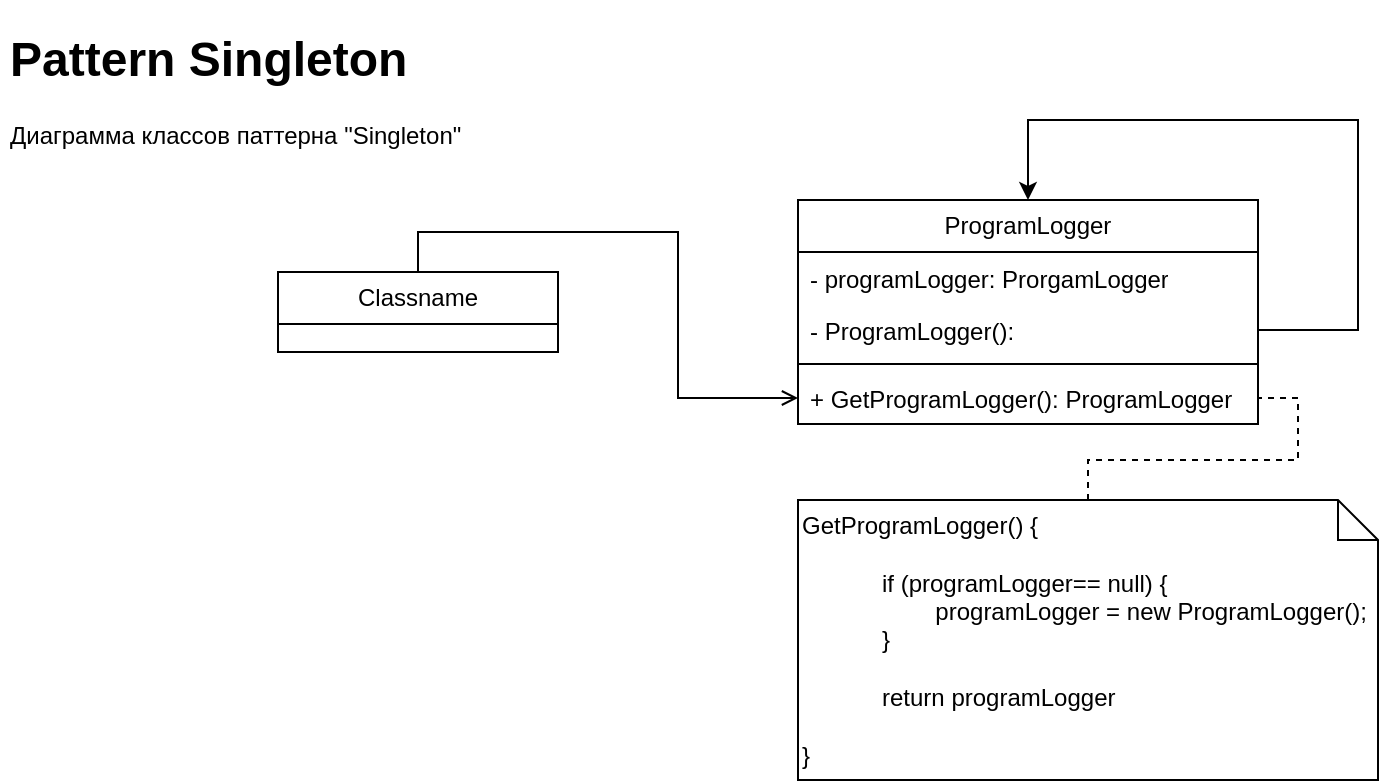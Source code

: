 <mxfile version="21.6.8" type="device">
  <diagram name="Страница — 1" id="yRHojEWgPjDxTX8DEZwJ">
    <mxGraphModel dx="1418" dy="820" grid="1" gridSize="10" guides="1" tooltips="1" connect="1" arrows="1" fold="1" page="1" pageScale="1" pageWidth="827" pageHeight="1169" math="0" shadow="0">
      <root>
        <mxCell id="0" />
        <mxCell id="1" parent="0" />
        <mxCell id="8eN5RJChwi3l4GBF4wn_-1" value="&lt;h1&gt;Pattern Singleton&lt;/h1&gt;&lt;p&gt;Диаграмма классов паттерна &quot;Singleton&quot;&lt;/p&gt;" style="text;html=1;strokeColor=none;fillColor=none;spacing=5;spacingTop=-20;whiteSpace=wrap;overflow=hidden;rounded=0;" vertex="1" parent="1">
          <mxGeometry y="10" width="270" height="120" as="geometry" />
        </mxCell>
        <mxCell id="8eN5RJChwi3l4GBF4wn_-2" value="ProgramLogger" style="swimlane;fontStyle=0;childLayout=stackLayout;horizontal=1;startSize=26;fillColor=none;horizontalStack=0;resizeParent=1;resizeParentMax=0;resizeLast=0;collapsible=1;marginBottom=0;whiteSpace=wrap;html=1;" vertex="1" parent="1">
          <mxGeometry x="399" y="100" width="230" height="112" as="geometry" />
        </mxCell>
        <mxCell id="8eN5RJChwi3l4GBF4wn_-3" value="- programLogger: ProrgamLogger" style="text;strokeColor=none;fillColor=none;align=left;verticalAlign=top;spacingLeft=4;spacingRight=4;overflow=hidden;rotatable=0;points=[[0,0.5],[1,0.5]];portConstraint=eastwest;whiteSpace=wrap;html=1;" vertex="1" parent="8eN5RJChwi3l4GBF4wn_-2">
          <mxGeometry y="26" width="230" height="26" as="geometry" />
        </mxCell>
        <mxCell id="8eN5RJChwi3l4GBF4wn_-18" style="edgeStyle=orthogonalEdgeStyle;rounded=0;orthogonalLoop=1;jettySize=auto;html=1;entryX=0.5;entryY=0;entryDx=0;entryDy=0;exitX=1;exitY=0.5;exitDx=0;exitDy=0;" edge="1" parent="8eN5RJChwi3l4GBF4wn_-2" source="8eN5RJChwi3l4GBF4wn_-4" target="8eN5RJChwi3l4GBF4wn_-2">
          <mxGeometry relative="1" as="geometry">
            <Array as="points">
              <mxPoint x="280" y="65" />
              <mxPoint x="280" y="-40" />
              <mxPoint x="115" y="-40" />
            </Array>
          </mxGeometry>
        </mxCell>
        <mxCell id="8eN5RJChwi3l4GBF4wn_-4" value="- ProgramLogger():" style="text;strokeColor=none;fillColor=none;align=left;verticalAlign=top;spacingLeft=4;spacingRight=4;overflow=hidden;rotatable=0;points=[[0,0.5],[1,0.5]];portConstraint=eastwest;whiteSpace=wrap;html=1;" vertex="1" parent="8eN5RJChwi3l4GBF4wn_-2">
          <mxGeometry y="52" width="230" height="26" as="geometry" />
        </mxCell>
        <mxCell id="8eN5RJChwi3l4GBF4wn_-6" value="" style="line;strokeWidth=1;fillColor=none;align=left;verticalAlign=middle;spacingTop=-1;spacingLeft=3;spacingRight=3;rotatable=0;labelPosition=right;points=[];portConstraint=eastwest;strokeColor=inherit;" vertex="1" parent="8eN5RJChwi3l4GBF4wn_-2">
          <mxGeometry y="78" width="230" height="8" as="geometry" />
        </mxCell>
        <mxCell id="8eN5RJChwi3l4GBF4wn_-5" value="+ GetProgramLogger(): ProgramLogger" style="text;strokeColor=none;fillColor=none;align=left;verticalAlign=top;spacingLeft=4;spacingRight=4;overflow=hidden;rotatable=0;points=[[0,0.5],[1,0.5]];portConstraint=eastwest;whiteSpace=wrap;html=1;" vertex="1" parent="8eN5RJChwi3l4GBF4wn_-2">
          <mxGeometry y="86" width="230" height="26" as="geometry" />
        </mxCell>
        <mxCell id="8eN5RJChwi3l4GBF4wn_-17" style="edgeStyle=orthogonalEdgeStyle;rounded=0;orthogonalLoop=1;jettySize=auto;html=1;entryX=0;entryY=0.5;entryDx=0;entryDy=0;endArrow=open;endFill=0;exitX=0.5;exitY=0;exitDx=0;exitDy=0;" edge="1" parent="1" source="8eN5RJChwi3l4GBF4wn_-13" target="8eN5RJChwi3l4GBF4wn_-5">
          <mxGeometry relative="1" as="geometry" />
        </mxCell>
        <mxCell id="8eN5RJChwi3l4GBF4wn_-13" value="Classname" style="swimlane;fontStyle=0;childLayout=stackLayout;horizontal=1;startSize=26;fillColor=none;horizontalStack=0;resizeParent=1;resizeParentMax=0;resizeLast=0;collapsible=1;marginBottom=0;whiteSpace=wrap;html=1;" vertex="1" parent="1">
          <mxGeometry x="139" y="136" width="140" height="40" as="geometry" />
        </mxCell>
        <mxCell id="8eN5RJChwi3l4GBF4wn_-20" style="edgeStyle=orthogonalEdgeStyle;rounded=0;orthogonalLoop=1;jettySize=auto;html=1;entryX=1;entryY=0.5;entryDx=0;entryDy=0;endArrow=none;endFill=0;dashed=1;" edge="1" parent="1" source="8eN5RJChwi3l4GBF4wn_-19" target="8eN5RJChwi3l4GBF4wn_-5">
          <mxGeometry relative="1" as="geometry" />
        </mxCell>
        <mxCell id="8eN5RJChwi3l4GBF4wn_-19" value="GetProgramLogger() {&lt;br&gt;&lt;br&gt;&lt;blockquote style=&quot;margin: 0 0 0 40px; border: none; padding: 0px;&quot;&gt;&lt;/blockquote&gt;&lt;blockquote style=&quot;margin: 0 0 0 40px; border: none; padding: 0px;&quot;&gt;&lt;span style=&quot;background-color: initial;&quot;&gt;if (programLogger== null) {&lt;br&gt;&lt;/span&gt;&lt;span style=&quot;background-color: initial; white-space: pre;&quot;&gt;&#x9;&lt;/span&gt;&lt;span style=&quot;background-color: initial;&quot;&gt;programLogger = new ProgramLogger();&lt;br&gt;&lt;/span&gt;}&lt;/blockquote&gt;&lt;blockquote style=&quot;margin: 0 0 0 40px; border: none; padding: 0px;&quot;&gt;&lt;br&gt;&lt;/blockquote&gt;&lt;blockquote style=&quot;margin: 0 0 0 40px; border: none; padding: 0px;&quot;&gt;&lt;/blockquote&gt;&lt;span style=&quot;white-space: pre;&quot;&gt;&#x9;&lt;/span&gt;&amp;nbsp; &amp;nbsp; return programLogger&lt;br&gt;&lt;br&gt;}" style="shape=note;size=20;whiteSpace=wrap;html=1;align=left;" vertex="1" parent="1">
          <mxGeometry x="399" y="250" width="290" height="140" as="geometry" />
        </mxCell>
      </root>
    </mxGraphModel>
  </diagram>
</mxfile>

